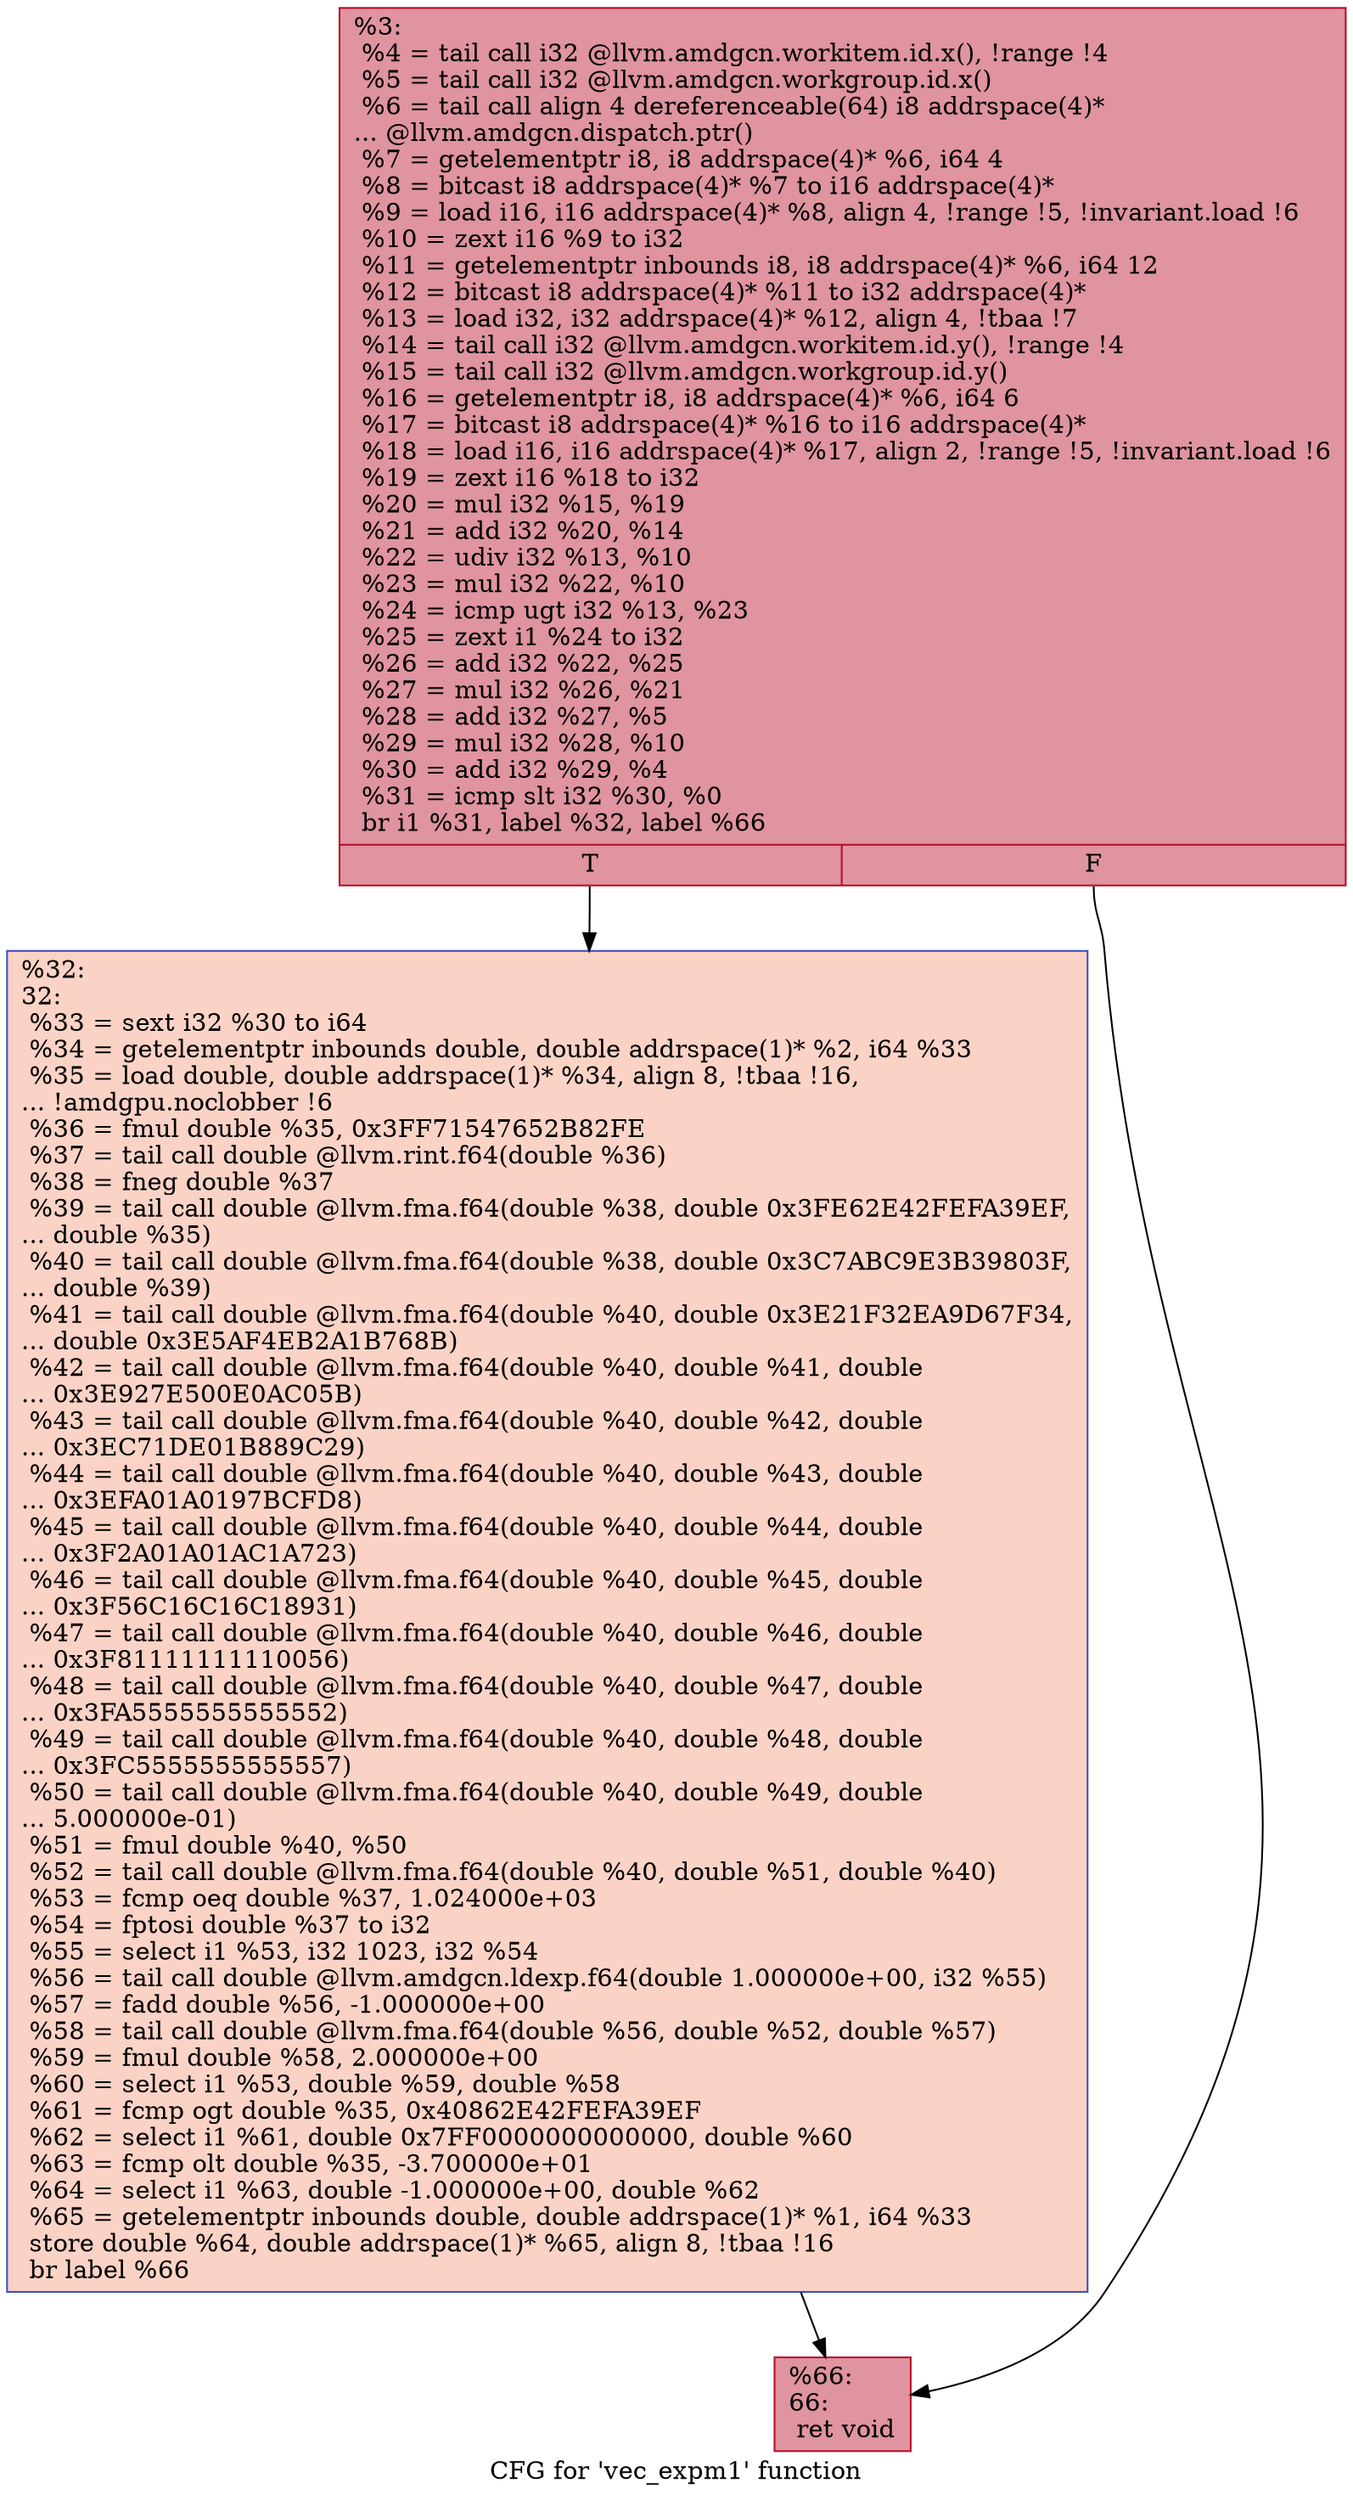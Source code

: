 digraph "CFG for 'vec_expm1' function" {
	label="CFG for 'vec_expm1' function";

	Node0x518cf50 [shape=record,color="#b70d28ff", style=filled, fillcolor="#b70d2870",label="{%3:\l  %4 = tail call i32 @llvm.amdgcn.workitem.id.x(), !range !4\l  %5 = tail call i32 @llvm.amdgcn.workgroup.id.x()\l  %6 = tail call align 4 dereferenceable(64) i8 addrspace(4)*\l... @llvm.amdgcn.dispatch.ptr()\l  %7 = getelementptr i8, i8 addrspace(4)* %6, i64 4\l  %8 = bitcast i8 addrspace(4)* %7 to i16 addrspace(4)*\l  %9 = load i16, i16 addrspace(4)* %8, align 4, !range !5, !invariant.load !6\l  %10 = zext i16 %9 to i32\l  %11 = getelementptr inbounds i8, i8 addrspace(4)* %6, i64 12\l  %12 = bitcast i8 addrspace(4)* %11 to i32 addrspace(4)*\l  %13 = load i32, i32 addrspace(4)* %12, align 4, !tbaa !7\l  %14 = tail call i32 @llvm.amdgcn.workitem.id.y(), !range !4\l  %15 = tail call i32 @llvm.amdgcn.workgroup.id.y()\l  %16 = getelementptr i8, i8 addrspace(4)* %6, i64 6\l  %17 = bitcast i8 addrspace(4)* %16 to i16 addrspace(4)*\l  %18 = load i16, i16 addrspace(4)* %17, align 2, !range !5, !invariant.load !6\l  %19 = zext i16 %18 to i32\l  %20 = mul i32 %15, %19\l  %21 = add i32 %20, %14\l  %22 = udiv i32 %13, %10\l  %23 = mul i32 %22, %10\l  %24 = icmp ugt i32 %13, %23\l  %25 = zext i1 %24 to i32\l  %26 = add i32 %22, %25\l  %27 = mul i32 %26, %21\l  %28 = add i32 %27, %5\l  %29 = mul i32 %28, %10\l  %30 = add i32 %29, %4\l  %31 = icmp slt i32 %30, %0\l  br i1 %31, label %32, label %66\l|{<s0>T|<s1>F}}"];
	Node0x518cf50:s0 -> Node0x5190f90;
	Node0x518cf50:s1 -> Node0x5191020;
	Node0x5190f90 [shape=record,color="#3d50c3ff", style=filled, fillcolor="#f59c7d70",label="{%32:\l32:                                               \l  %33 = sext i32 %30 to i64\l  %34 = getelementptr inbounds double, double addrspace(1)* %2, i64 %33\l  %35 = load double, double addrspace(1)* %34, align 8, !tbaa !16,\l... !amdgpu.noclobber !6\l  %36 = fmul double %35, 0x3FF71547652B82FE\l  %37 = tail call double @llvm.rint.f64(double %36)\l  %38 = fneg double %37\l  %39 = tail call double @llvm.fma.f64(double %38, double 0x3FE62E42FEFA39EF,\l... double %35)\l  %40 = tail call double @llvm.fma.f64(double %38, double 0x3C7ABC9E3B39803F,\l... double %39)\l  %41 = tail call double @llvm.fma.f64(double %40, double 0x3E21F32EA9D67F34,\l... double 0x3E5AF4EB2A1B768B)\l  %42 = tail call double @llvm.fma.f64(double %40, double %41, double\l... 0x3E927E500E0AC05B)\l  %43 = tail call double @llvm.fma.f64(double %40, double %42, double\l... 0x3EC71DE01B889C29)\l  %44 = tail call double @llvm.fma.f64(double %40, double %43, double\l... 0x3EFA01A0197BCFD8)\l  %45 = tail call double @llvm.fma.f64(double %40, double %44, double\l... 0x3F2A01A01AC1A723)\l  %46 = tail call double @llvm.fma.f64(double %40, double %45, double\l... 0x3F56C16C16C18931)\l  %47 = tail call double @llvm.fma.f64(double %40, double %46, double\l... 0x3F81111111110056)\l  %48 = tail call double @llvm.fma.f64(double %40, double %47, double\l... 0x3FA5555555555552)\l  %49 = tail call double @llvm.fma.f64(double %40, double %48, double\l... 0x3FC5555555555557)\l  %50 = tail call double @llvm.fma.f64(double %40, double %49, double\l... 5.000000e-01)\l  %51 = fmul double %40, %50\l  %52 = tail call double @llvm.fma.f64(double %40, double %51, double %40)\l  %53 = fcmp oeq double %37, 1.024000e+03\l  %54 = fptosi double %37 to i32\l  %55 = select i1 %53, i32 1023, i32 %54\l  %56 = tail call double @llvm.amdgcn.ldexp.f64(double 1.000000e+00, i32 %55)\l  %57 = fadd double %56, -1.000000e+00\l  %58 = tail call double @llvm.fma.f64(double %56, double %52, double %57)\l  %59 = fmul double %58, 2.000000e+00\l  %60 = select i1 %53, double %59, double %58\l  %61 = fcmp ogt double %35, 0x40862E42FEFA39EF\l  %62 = select i1 %61, double 0x7FF0000000000000, double %60\l  %63 = fcmp olt double %35, -3.700000e+01\l  %64 = select i1 %63, double -1.000000e+00, double %62\l  %65 = getelementptr inbounds double, double addrspace(1)* %1, i64 %33\l  store double %64, double addrspace(1)* %65, align 8, !tbaa !16\l  br label %66\l}"];
	Node0x5190f90 -> Node0x5191020;
	Node0x5191020 [shape=record,color="#b70d28ff", style=filled, fillcolor="#b70d2870",label="{%66:\l66:                                               \l  ret void\l}"];
}
